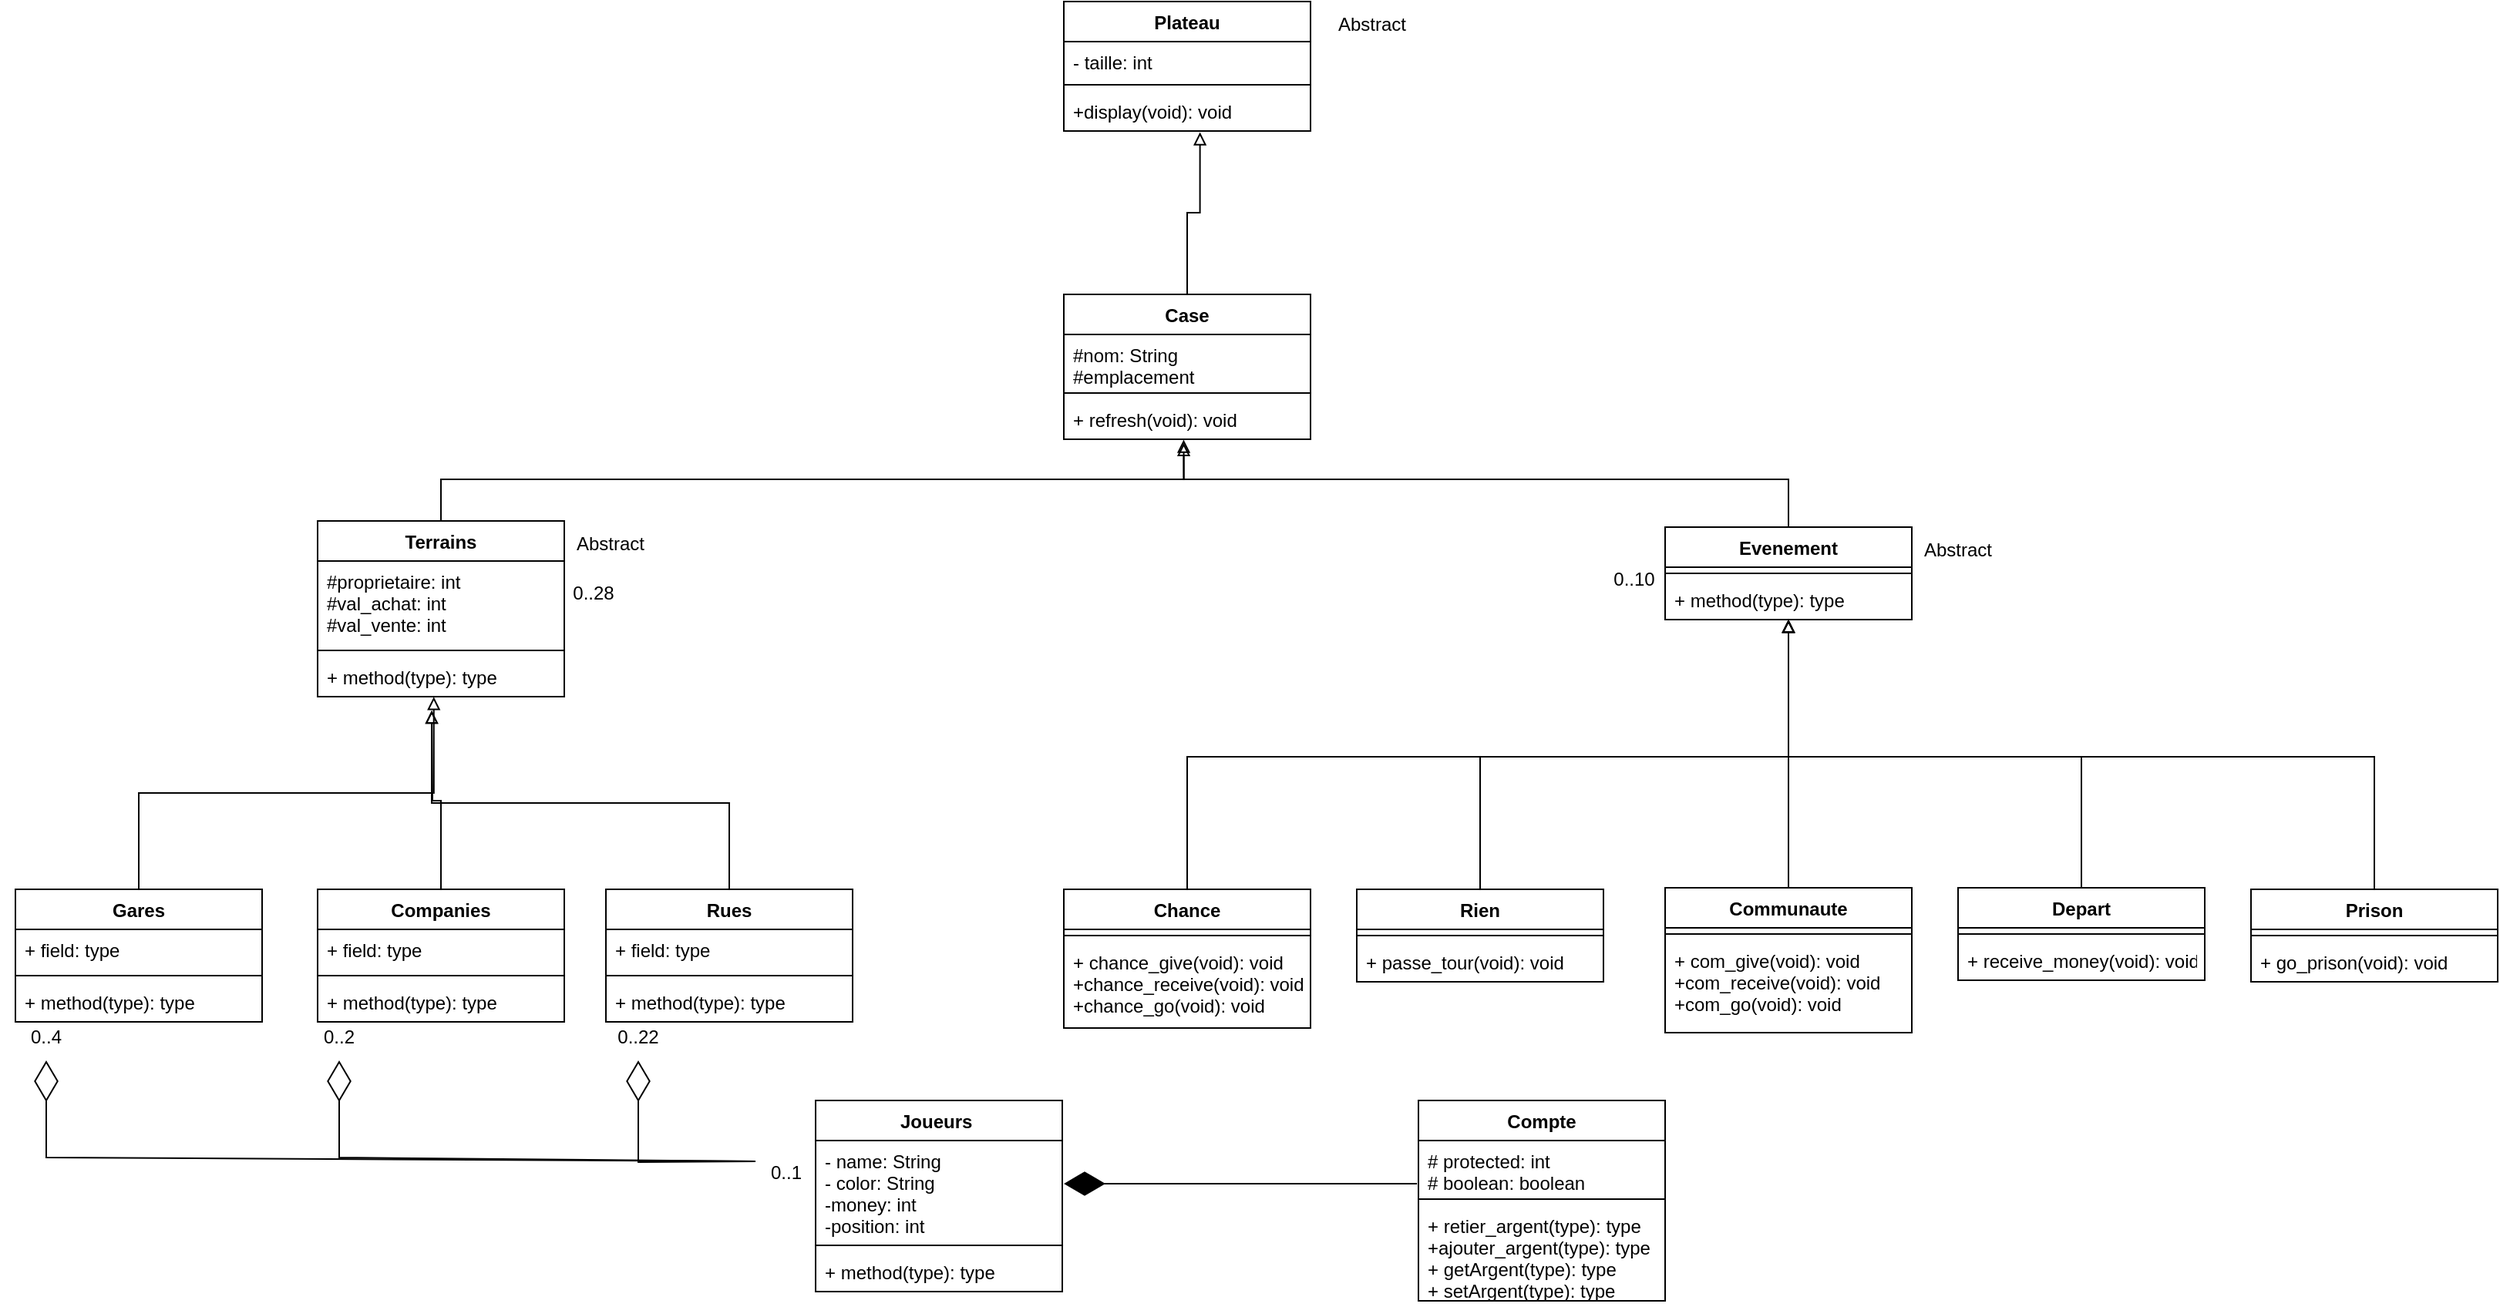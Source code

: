 <mxfile version="20.5.0" type="device"><diagram id="dNddcBC6CaofvjxaprTa" name="Page-1"><mxGraphModel dx="1422" dy="762" grid="1" gridSize="10" guides="1" tooltips="1" connect="1" arrows="1" fold="1" page="1" pageScale="1" pageWidth="827" pageHeight="1169" math="0" shadow="0"><root><mxCell id="0"/><mxCell id="1" parent="0"/><mxCell id="f2iG4RMcOvbiYptKMb8A-5" value="Joueurs &#10;" style="swimlane;fontStyle=1;align=center;verticalAlign=top;childLayout=stackLayout;horizontal=1;startSize=26;horizontalStack=0;resizeParent=1;resizeParentMax=0;resizeLast=0;collapsible=1;marginBottom=0;" parent="1" vertex="1"><mxGeometry x="559" y="713" width="160" height="124" as="geometry"/></mxCell><mxCell id="f2iG4RMcOvbiYptKMb8A-6" value="- name: String&#10;- color: String&#10;-money: int&#10;-position: int" style="text;strokeColor=none;fillColor=none;align=left;verticalAlign=top;spacingLeft=4;spacingRight=4;overflow=hidden;rotatable=0;points=[[0,0.5],[1,0.5]];portConstraint=eastwest;" parent="f2iG4RMcOvbiYptKMb8A-5" vertex="1"><mxGeometry y="26" width="160" height="64" as="geometry"/></mxCell><mxCell id="f2iG4RMcOvbiYptKMb8A-7" value="" style="line;strokeWidth=1;fillColor=none;align=left;verticalAlign=middle;spacingTop=-1;spacingLeft=3;spacingRight=3;rotatable=0;labelPosition=right;points=[];portConstraint=eastwest;strokeColor=inherit;" parent="f2iG4RMcOvbiYptKMb8A-5" vertex="1"><mxGeometry y="90" width="160" height="8" as="geometry"/></mxCell><mxCell id="f2iG4RMcOvbiYptKMb8A-8" value="+ method(type): type" style="text;strokeColor=none;fillColor=none;align=left;verticalAlign=top;spacingLeft=4;spacingRight=4;overflow=hidden;rotatable=0;points=[[0,0.5],[1,0.5]];portConstraint=eastwest;" parent="f2iG4RMcOvbiYptKMb8A-5" vertex="1"><mxGeometry y="98" width="160" height="26" as="geometry"/></mxCell><mxCell id="f2iG4RMcOvbiYptKMb8A-9" value="Plateau" style="swimlane;fontStyle=1;align=center;verticalAlign=top;childLayout=stackLayout;horizontal=1;startSize=26;horizontalStack=0;resizeParent=1;resizeParentMax=0;resizeLast=0;collapsible=1;marginBottom=0;" parent="1" vertex="1"><mxGeometry x="720" width="160" height="84" as="geometry"/></mxCell><mxCell id="f2iG4RMcOvbiYptKMb8A-10" value="- taille: int" style="text;strokeColor=none;fillColor=none;align=left;verticalAlign=top;spacingLeft=4;spacingRight=4;overflow=hidden;rotatable=0;points=[[0,0.5],[1,0.5]];portConstraint=eastwest;" parent="f2iG4RMcOvbiYptKMb8A-9" vertex="1"><mxGeometry y="26" width="160" height="24" as="geometry"/></mxCell><mxCell id="f2iG4RMcOvbiYptKMb8A-11" value="" style="line;strokeWidth=1;fillColor=none;align=left;verticalAlign=middle;spacingTop=-1;spacingLeft=3;spacingRight=3;rotatable=0;labelPosition=right;points=[];portConstraint=eastwest;strokeColor=inherit;" parent="f2iG4RMcOvbiYptKMb8A-9" vertex="1"><mxGeometry y="50" width="160" height="8" as="geometry"/></mxCell><mxCell id="f2iG4RMcOvbiYptKMb8A-12" value="+display(void): void" style="text;strokeColor=none;fillColor=none;align=left;verticalAlign=top;spacingLeft=4;spacingRight=4;overflow=hidden;rotatable=0;points=[[0,0.5],[1,0.5]];portConstraint=eastwest;" parent="f2iG4RMcOvbiYptKMb8A-9" vertex="1"><mxGeometry y="58" width="160" height="26" as="geometry"/></mxCell><mxCell id="f2iG4RMcOvbiYptKMb8A-169" style="edgeStyle=orthogonalEdgeStyle;rounded=0;orthogonalLoop=1;jettySize=auto;html=1;entryX=0.486;entryY=1.093;entryDx=0;entryDy=0;entryPerimeter=0;strokeColor=#000000;endArrow=block;endFill=0;" parent="1" source="f2iG4RMcOvbiYptKMb8A-18" target="f2iG4RMcOvbiYptKMb8A-119" edge="1"><mxGeometry relative="1" as="geometry"><Array as="points"><mxPoint x="316" y="310"/><mxPoint x="798" y="310"/></Array></mxGeometry></mxCell><mxCell id="f2iG4RMcOvbiYptKMb8A-18" value="Terrains" style="swimlane;fontStyle=1;align=center;verticalAlign=top;childLayout=stackLayout;horizontal=1;startSize=26;horizontalStack=0;resizeParent=1;resizeParentMax=0;resizeLast=0;collapsible=1;marginBottom=0;" parent="1" vertex="1"><mxGeometry x="236" y="337" width="160" height="114" as="geometry"/></mxCell><mxCell id="f2iG4RMcOvbiYptKMb8A-19" value="#proprietaire: int&#10;#val_achat: int&#10;#val_vente: int" style="text;strokeColor=none;fillColor=none;align=left;verticalAlign=top;spacingLeft=4;spacingRight=4;overflow=hidden;rotatable=0;points=[[0,0.5],[1,0.5]];portConstraint=eastwest;" parent="f2iG4RMcOvbiYptKMb8A-18" vertex="1"><mxGeometry y="26" width="160" height="54" as="geometry"/></mxCell><mxCell id="f2iG4RMcOvbiYptKMb8A-20" value="" style="line;strokeWidth=1;fillColor=none;align=left;verticalAlign=middle;spacingTop=-1;spacingLeft=3;spacingRight=3;rotatable=0;labelPosition=right;points=[];portConstraint=eastwest;strokeColor=inherit;" parent="f2iG4RMcOvbiYptKMb8A-18" vertex="1"><mxGeometry y="80" width="160" height="8" as="geometry"/></mxCell><mxCell id="f2iG4RMcOvbiYptKMb8A-21" value="+ method(type): type" style="text;strokeColor=none;fillColor=none;align=left;verticalAlign=top;spacingLeft=4;spacingRight=4;overflow=hidden;rotatable=0;points=[[0,0.5],[1,0.5]];portConstraint=eastwest;" parent="f2iG4RMcOvbiYptKMb8A-18" vertex="1"><mxGeometry y="88" width="160" height="26" as="geometry"/></mxCell><mxCell id="f2iG4RMcOvbiYptKMb8A-152" style="edgeStyle=orthogonalEdgeStyle;rounded=0;orthogonalLoop=1;jettySize=auto;html=1;entryX=0.471;entryY=1.006;entryDx=0;entryDy=0;entryPerimeter=0;strokeColor=#000000;endArrow=block;endFill=0;" parent="1" source="f2iG4RMcOvbiYptKMb8A-22" target="f2iG4RMcOvbiYptKMb8A-21" edge="1"><mxGeometry relative="1" as="geometry"/></mxCell><mxCell id="f2iG4RMcOvbiYptKMb8A-22" value="Gares" style="swimlane;fontStyle=1;align=center;verticalAlign=top;childLayout=stackLayout;horizontal=1;startSize=26;horizontalStack=0;resizeParent=1;resizeParentMax=0;resizeLast=0;collapsible=1;marginBottom=0;" parent="1" vertex="1"><mxGeometry x="40" y="576" width="160" height="86" as="geometry"/></mxCell><mxCell id="f2iG4RMcOvbiYptKMb8A-23" value="+ field: type" style="text;strokeColor=none;fillColor=none;align=left;verticalAlign=top;spacingLeft=4;spacingRight=4;overflow=hidden;rotatable=0;points=[[0,0.5],[1,0.5]];portConstraint=eastwest;" parent="f2iG4RMcOvbiYptKMb8A-22" vertex="1"><mxGeometry y="26" width="160" height="26" as="geometry"/></mxCell><mxCell id="f2iG4RMcOvbiYptKMb8A-24" value="" style="line;strokeWidth=1;fillColor=none;align=left;verticalAlign=middle;spacingTop=-1;spacingLeft=3;spacingRight=3;rotatable=0;labelPosition=right;points=[];portConstraint=eastwest;strokeColor=inherit;" parent="f2iG4RMcOvbiYptKMb8A-22" vertex="1"><mxGeometry y="52" width="160" height="8" as="geometry"/></mxCell><mxCell id="f2iG4RMcOvbiYptKMb8A-25" value="+ method(type): type" style="text;strokeColor=none;fillColor=none;align=left;verticalAlign=top;spacingLeft=4;spacingRight=4;overflow=hidden;rotatable=0;points=[[0,0.5],[1,0.5]];portConstraint=eastwest;" parent="f2iG4RMcOvbiYptKMb8A-22" vertex="1"><mxGeometry y="60" width="160" height="26" as="geometry"/></mxCell><mxCell id="f2iG4RMcOvbiYptKMb8A-162" style="edgeStyle=orthogonalEdgeStyle;rounded=0;orthogonalLoop=1;jettySize=auto;html=1;strokeColor=#000000;endArrow=block;endFill=0;" parent="1" source="f2iG4RMcOvbiYptKMb8A-26" edge="1"><mxGeometry relative="1" as="geometry"><mxPoint x="310" y="460" as="targetPoint"/></mxGeometry></mxCell><mxCell id="f2iG4RMcOvbiYptKMb8A-26" value="Companies" style="swimlane;fontStyle=1;align=center;verticalAlign=top;childLayout=stackLayout;horizontal=1;startSize=26;horizontalStack=0;resizeParent=1;resizeParentMax=0;resizeLast=0;collapsible=1;marginBottom=0;" parent="1" vertex="1"><mxGeometry x="236" y="576" width="160" height="86" as="geometry"/></mxCell><mxCell id="f2iG4RMcOvbiYptKMb8A-27" value="+ field: type" style="text;strokeColor=none;fillColor=none;align=left;verticalAlign=top;spacingLeft=4;spacingRight=4;overflow=hidden;rotatable=0;points=[[0,0.5],[1,0.5]];portConstraint=eastwest;" parent="f2iG4RMcOvbiYptKMb8A-26" vertex="1"><mxGeometry y="26" width="160" height="26" as="geometry"/></mxCell><mxCell id="f2iG4RMcOvbiYptKMb8A-28" value="" style="line;strokeWidth=1;fillColor=none;align=left;verticalAlign=middle;spacingTop=-1;spacingLeft=3;spacingRight=3;rotatable=0;labelPosition=right;points=[];portConstraint=eastwest;strokeColor=inherit;" parent="f2iG4RMcOvbiYptKMb8A-26" vertex="1"><mxGeometry y="52" width="160" height="8" as="geometry"/></mxCell><mxCell id="f2iG4RMcOvbiYptKMb8A-29" value="+ method(type): type" style="text;strokeColor=none;fillColor=none;align=left;verticalAlign=top;spacingLeft=4;spacingRight=4;overflow=hidden;rotatable=0;points=[[0,0.5],[1,0.5]];portConstraint=eastwest;" parent="f2iG4RMcOvbiYptKMb8A-26" vertex="1"><mxGeometry y="60" width="160" height="26" as="geometry"/></mxCell><mxCell id="f2iG4RMcOvbiYptKMb8A-161" style="edgeStyle=orthogonalEdgeStyle;rounded=0;orthogonalLoop=1;jettySize=auto;html=1;strokeColor=#000000;endArrow=block;endFill=0;" parent="1" source="f2iG4RMcOvbiYptKMb8A-34" edge="1"><mxGeometry relative="1" as="geometry"><mxPoint x="310" y="460" as="targetPoint"/><Array as="points"><mxPoint x="503" y="520"/><mxPoint x="310" y="520"/></Array></mxGeometry></mxCell><mxCell id="f2iG4RMcOvbiYptKMb8A-34" value="Rues" style="swimlane;fontStyle=1;align=center;verticalAlign=top;childLayout=stackLayout;horizontal=1;startSize=26;horizontalStack=0;resizeParent=1;resizeParentMax=0;resizeLast=0;collapsible=1;marginBottom=0;" parent="1" vertex="1"><mxGeometry x="423" y="576" width="160" height="86" as="geometry"/></mxCell><mxCell id="f2iG4RMcOvbiYptKMb8A-35" value="+ field: type" style="text;strokeColor=none;fillColor=none;align=left;verticalAlign=top;spacingLeft=4;spacingRight=4;overflow=hidden;rotatable=0;points=[[0,0.5],[1,0.5]];portConstraint=eastwest;" parent="f2iG4RMcOvbiYptKMb8A-34" vertex="1"><mxGeometry y="26" width="160" height="26" as="geometry"/></mxCell><mxCell id="f2iG4RMcOvbiYptKMb8A-36" value="" style="line;strokeWidth=1;fillColor=none;align=left;verticalAlign=middle;spacingTop=-1;spacingLeft=3;spacingRight=3;rotatable=0;labelPosition=right;points=[];portConstraint=eastwest;strokeColor=inherit;" parent="f2iG4RMcOvbiYptKMb8A-34" vertex="1"><mxGeometry y="52" width="160" height="8" as="geometry"/></mxCell><mxCell id="f2iG4RMcOvbiYptKMb8A-37" value="+ method(type): type" style="text;strokeColor=none;fillColor=none;align=left;verticalAlign=top;spacingLeft=4;spacingRight=4;overflow=hidden;rotatable=0;points=[[0,0.5],[1,0.5]];portConstraint=eastwest;" parent="f2iG4RMcOvbiYptKMb8A-34" vertex="1"><mxGeometry y="60" width="160" height="26" as="geometry"/></mxCell><mxCell id="f2iG4RMcOvbiYptKMb8A-38" value="Abstract" style="text;html=1;strokeColor=none;fillColor=none;align=center;verticalAlign=middle;whiteSpace=wrap;rounded=0;" parent="1" vertex="1"><mxGeometry x="890" width="60" height="30" as="geometry"/></mxCell><mxCell id="f2iG4RMcOvbiYptKMb8A-75" value="0..1" style="text;html=1;strokeColor=none;fillColor=none;align=center;verticalAlign=middle;whiteSpace=wrap;rounded=0;" parent="1" vertex="1"><mxGeometry x="520" y="745" width="40" height="30" as="geometry"/></mxCell><mxCell id="f2iG4RMcOvbiYptKMb8A-77" value="0..28" style="text;html=1;strokeColor=none;fillColor=none;align=center;verticalAlign=middle;whiteSpace=wrap;rounded=0;" parent="1" vertex="1"><mxGeometry x="390" y="369" width="50" height="30" as="geometry"/></mxCell><mxCell id="f2iG4RMcOvbiYptKMb8A-79" value="0..4" style="text;html=1;strokeColor=none;fillColor=none;align=center;verticalAlign=middle;whiteSpace=wrap;rounded=0;" parent="1" vertex="1"><mxGeometry x="30" y="657" width="60" height="30" as="geometry"/></mxCell><mxCell id="f2iG4RMcOvbiYptKMb8A-80" value="0..2" style="text;html=1;strokeColor=none;fillColor=none;align=center;verticalAlign=middle;whiteSpace=wrap;rounded=0;" parent="1" vertex="1"><mxGeometry x="220" y="657" width="60" height="30" as="geometry"/></mxCell><mxCell id="f2iG4RMcOvbiYptKMb8A-81" value="0..22" style="text;html=1;strokeColor=none;fillColor=none;align=center;verticalAlign=middle;whiteSpace=wrap;rounded=0;" parent="1" vertex="1"><mxGeometry x="414" y="657" width="60" height="30" as="geometry"/></mxCell><mxCell id="f2iG4RMcOvbiYptKMb8A-142" style="edgeStyle=orthogonalEdgeStyle;rounded=0;orthogonalLoop=1;jettySize=auto;html=1;entryX=0.5;entryY=1;entryDx=0;entryDy=0;strokeColor=#000000;endArrow=block;endFill=0;" parent="1" source="f2iG4RMcOvbiYptKMb8A-95" target="f2iG4RMcOvbiYptKMb8A-121" edge="1"><mxGeometry relative="1" as="geometry"><Array as="points"><mxPoint x="800" y="490"/><mxPoint x="1190" y="490"/></Array></mxGeometry></mxCell><mxCell id="f2iG4RMcOvbiYptKMb8A-95" value="Chance" style="swimlane;fontStyle=1;align=center;verticalAlign=top;childLayout=stackLayout;horizontal=1;startSize=26;horizontalStack=0;resizeParent=1;resizeParentMax=0;resizeLast=0;collapsible=1;marginBottom=0;" parent="1" vertex="1"><mxGeometry x="720" y="576" width="160" height="90" as="geometry"/></mxCell><mxCell id="f2iG4RMcOvbiYptKMb8A-97" value="" style="line;strokeWidth=1;fillColor=none;align=left;verticalAlign=middle;spacingTop=-1;spacingLeft=3;spacingRight=3;rotatable=0;labelPosition=right;points=[];portConstraint=eastwest;strokeColor=inherit;" parent="f2iG4RMcOvbiYptKMb8A-95" vertex="1"><mxGeometry y="26" width="160" height="8" as="geometry"/></mxCell><mxCell id="f2iG4RMcOvbiYptKMb8A-98" value="+ chance_give(void): void&#10;+chance_receive(void): void&#10;+chance_go(void): void" style="text;strokeColor=none;fillColor=none;align=left;verticalAlign=top;spacingLeft=4;spacingRight=4;overflow=hidden;rotatable=0;points=[[0,0.5],[1,0.5]];portConstraint=eastwest;" parent="f2iG4RMcOvbiYptKMb8A-95" vertex="1"><mxGeometry y="34" width="160" height="56" as="geometry"/></mxCell><mxCell id="f2iG4RMcOvbiYptKMb8A-144" style="edgeStyle=orthogonalEdgeStyle;rounded=0;orthogonalLoop=1;jettySize=auto;html=1;entryX=0.5;entryY=1;entryDx=0;entryDy=0;strokeColor=#000000;endArrow=block;endFill=0;" parent="1" source="f2iG4RMcOvbiYptKMb8A-99" target="f2iG4RMcOvbiYptKMb8A-121" edge="1"><mxGeometry relative="1" as="geometry"><Array as="points"><mxPoint x="990" y="490"/><mxPoint x="1190" y="490"/></Array></mxGeometry></mxCell><mxCell id="f2iG4RMcOvbiYptKMb8A-99" value="Rien" style="swimlane;fontStyle=1;align=center;verticalAlign=top;childLayout=stackLayout;horizontal=1;startSize=26;horizontalStack=0;resizeParent=1;resizeParentMax=0;resizeLast=0;collapsible=1;marginBottom=0;" parent="1" vertex="1"><mxGeometry x="910" y="576" width="160" height="60" as="geometry"/></mxCell><mxCell id="f2iG4RMcOvbiYptKMb8A-101" value="" style="line;strokeWidth=1;fillColor=none;align=left;verticalAlign=middle;spacingTop=-1;spacingLeft=3;spacingRight=3;rotatable=0;labelPosition=right;points=[];portConstraint=eastwest;strokeColor=inherit;" parent="f2iG4RMcOvbiYptKMb8A-99" vertex="1"><mxGeometry y="26" width="160" height="8" as="geometry"/></mxCell><mxCell id="f2iG4RMcOvbiYptKMb8A-102" value="+ passe_tour(void): void" style="text;strokeColor=none;fillColor=none;align=left;verticalAlign=top;spacingLeft=4;spacingRight=4;overflow=hidden;rotatable=0;points=[[0,0.5],[1,0.5]];portConstraint=eastwest;" parent="f2iG4RMcOvbiYptKMb8A-99" vertex="1"><mxGeometry y="34" width="160" height="26" as="geometry"/></mxCell><mxCell id="f2iG4RMcOvbiYptKMb8A-145" style="edgeStyle=orthogonalEdgeStyle;rounded=0;orthogonalLoop=1;jettySize=auto;html=1;entryX=0.5;entryY=1;entryDx=0;entryDy=0;strokeColor=#000000;endArrow=block;endFill=0;" parent="1" source="f2iG4RMcOvbiYptKMb8A-103" target="f2iG4RMcOvbiYptKMb8A-121" edge="1"><mxGeometry relative="1" as="geometry"/></mxCell><mxCell id="f2iG4RMcOvbiYptKMb8A-103" value="Communaute" style="swimlane;fontStyle=1;align=center;verticalAlign=top;childLayout=stackLayout;horizontal=1;startSize=26;horizontalStack=0;resizeParent=1;resizeParentMax=0;resizeLast=0;collapsible=1;marginBottom=0;" parent="1" vertex="1"><mxGeometry x="1110" y="575" width="160" height="94" as="geometry"/></mxCell><mxCell id="f2iG4RMcOvbiYptKMb8A-105" value="" style="line;strokeWidth=1;fillColor=none;align=left;verticalAlign=middle;spacingTop=-1;spacingLeft=3;spacingRight=3;rotatable=0;labelPosition=right;points=[];portConstraint=eastwest;strokeColor=inherit;" parent="f2iG4RMcOvbiYptKMb8A-103" vertex="1"><mxGeometry y="26" width="160" height="8" as="geometry"/></mxCell><mxCell id="f2iG4RMcOvbiYptKMb8A-106" value="+ com_give(void): void&#10;+com_receive(void): void&#10;+com_go(void): void" style="text;strokeColor=none;fillColor=none;align=left;verticalAlign=top;spacingLeft=4;spacingRight=4;overflow=hidden;rotatable=0;points=[[0,0.5],[1,0.5]];portConstraint=eastwest;" parent="f2iG4RMcOvbiYptKMb8A-103" vertex="1"><mxGeometry y="34" width="160" height="60" as="geometry"/></mxCell><mxCell id="f2iG4RMcOvbiYptKMb8A-146" style="edgeStyle=orthogonalEdgeStyle;rounded=0;orthogonalLoop=1;jettySize=auto;html=1;entryX=0.5;entryY=1;entryDx=0;entryDy=0;strokeColor=#000000;endArrow=block;endFill=0;" parent="1" source="f2iG4RMcOvbiYptKMb8A-108" target="f2iG4RMcOvbiYptKMb8A-121" edge="1"><mxGeometry relative="1" as="geometry"><Array as="points"><mxPoint x="1380" y="490"/><mxPoint x="1190" y="490"/></Array></mxGeometry></mxCell><mxCell id="f2iG4RMcOvbiYptKMb8A-108" value="Depart" style="swimlane;fontStyle=1;align=center;verticalAlign=top;childLayout=stackLayout;horizontal=1;startSize=26;horizontalStack=0;resizeParent=1;resizeParentMax=0;resizeLast=0;collapsible=1;marginBottom=0;" parent="1" vertex="1"><mxGeometry x="1300" y="575" width="160" height="60" as="geometry"/></mxCell><mxCell id="f2iG4RMcOvbiYptKMb8A-110" value="" style="line;strokeWidth=1;fillColor=none;align=left;verticalAlign=middle;spacingTop=-1;spacingLeft=3;spacingRight=3;rotatable=0;labelPosition=right;points=[];portConstraint=eastwest;strokeColor=inherit;" parent="f2iG4RMcOvbiYptKMb8A-108" vertex="1"><mxGeometry y="26" width="160" height="8" as="geometry"/></mxCell><mxCell id="f2iG4RMcOvbiYptKMb8A-111" value="+ receive_money(void): void" style="text;strokeColor=none;fillColor=none;align=left;verticalAlign=top;spacingLeft=4;spacingRight=4;overflow=hidden;rotatable=0;points=[[0,0.5],[1,0.5]];portConstraint=eastwest;" parent="f2iG4RMcOvbiYptKMb8A-108" vertex="1"><mxGeometry y="34" width="160" height="26" as="geometry"/></mxCell><mxCell id="f2iG4RMcOvbiYptKMb8A-143" style="edgeStyle=orthogonalEdgeStyle;rounded=0;orthogonalLoop=1;jettySize=auto;html=1;entryX=0.5;entryY=1;entryDx=0;entryDy=0;strokeColor=#000000;endArrow=block;endFill=0;" parent="1" source="f2iG4RMcOvbiYptKMb8A-112" target="f2iG4RMcOvbiYptKMb8A-121" edge="1"><mxGeometry relative="1" as="geometry"><Array as="points"><mxPoint x="1570" y="490"/><mxPoint x="1190" y="490"/></Array></mxGeometry></mxCell><mxCell id="f2iG4RMcOvbiYptKMb8A-112" value="Prison" style="swimlane;fontStyle=1;align=center;verticalAlign=top;childLayout=stackLayout;horizontal=1;startSize=26;horizontalStack=0;resizeParent=1;resizeParentMax=0;resizeLast=0;collapsible=1;marginBottom=0;" parent="1" vertex="1"><mxGeometry x="1490" y="576" width="160" height="60" as="geometry"/></mxCell><mxCell id="f2iG4RMcOvbiYptKMb8A-114" value="" style="line;strokeWidth=1;fillColor=none;align=left;verticalAlign=middle;spacingTop=-1;spacingLeft=3;spacingRight=3;rotatable=0;labelPosition=right;points=[];portConstraint=eastwest;strokeColor=inherit;" parent="f2iG4RMcOvbiYptKMb8A-112" vertex="1"><mxGeometry y="26" width="160" height="8" as="geometry"/></mxCell><mxCell id="f2iG4RMcOvbiYptKMb8A-115" value="+ go_prison(void): void" style="text;strokeColor=none;fillColor=none;align=left;verticalAlign=top;spacingLeft=4;spacingRight=4;overflow=hidden;rotatable=0;points=[[0,0.5],[1,0.5]];portConstraint=eastwest;" parent="f2iG4RMcOvbiYptKMb8A-112" vertex="1"><mxGeometry y="34" width="160" height="26" as="geometry"/></mxCell><mxCell id="f2iG4RMcOvbiYptKMb8A-168" style="edgeStyle=orthogonalEdgeStyle;rounded=0;orthogonalLoop=1;jettySize=auto;html=1;entryX=0.552;entryY=1.03;entryDx=0;entryDy=0;entryPerimeter=0;strokeColor=#000000;endArrow=block;endFill=0;" parent="1" source="f2iG4RMcOvbiYptKMb8A-116" target="f2iG4RMcOvbiYptKMb8A-12" edge="1"><mxGeometry relative="1" as="geometry"/></mxCell><mxCell id="f2iG4RMcOvbiYptKMb8A-116" value="Case" style="swimlane;fontStyle=1;align=center;verticalAlign=top;childLayout=stackLayout;horizontal=1;startSize=26;horizontalStack=0;resizeParent=1;resizeParentMax=0;resizeLast=0;collapsible=1;marginBottom=0;" parent="1" vertex="1"><mxGeometry x="720" y="190" width="160" height="94" as="geometry"/></mxCell><mxCell id="f2iG4RMcOvbiYptKMb8A-117" value="#nom: String&#10;#emplacement " style="text;strokeColor=none;fillColor=none;align=left;verticalAlign=top;spacingLeft=4;spacingRight=4;overflow=hidden;rotatable=0;points=[[0,0.5],[1,0.5]];portConstraint=eastwest;" parent="f2iG4RMcOvbiYptKMb8A-116" vertex="1"><mxGeometry y="26" width="160" height="34" as="geometry"/></mxCell><mxCell id="f2iG4RMcOvbiYptKMb8A-118" value="" style="line;strokeWidth=1;fillColor=none;align=left;verticalAlign=middle;spacingTop=-1;spacingLeft=3;spacingRight=3;rotatable=0;labelPosition=right;points=[];portConstraint=eastwest;strokeColor=inherit;" parent="f2iG4RMcOvbiYptKMb8A-116" vertex="1"><mxGeometry y="60" width="160" height="8" as="geometry"/></mxCell><mxCell id="f2iG4RMcOvbiYptKMb8A-119" value="+ refresh(void): void" style="text;strokeColor=none;fillColor=none;align=left;verticalAlign=top;spacingLeft=4;spacingRight=4;overflow=hidden;rotatable=0;points=[[0,0.5],[1,0.5]];portConstraint=eastwest;" parent="f2iG4RMcOvbiYptKMb8A-116" vertex="1"><mxGeometry y="68" width="160" height="26" as="geometry"/></mxCell><mxCell id="f2iG4RMcOvbiYptKMb8A-170" style="edgeStyle=orthogonalEdgeStyle;rounded=0;orthogonalLoop=1;jettySize=auto;html=1;entryX=0.486;entryY=1.012;entryDx=0;entryDy=0;entryPerimeter=0;strokeColor=#000000;endArrow=block;endFill=0;" parent="1" source="f2iG4RMcOvbiYptKMb8A-121" target="f2iG4RMcOvbiYptKMb8A-119" edge="1"><mxGeometry relative="1" as="geometry"><Array as="points"><mxPoint x="1190" y="310"/><mxPoint x="798" y="310"/></Array></mxGeometry></mxCell><mxCell id="f2iG4RMcOvbiYptKMb8A-121" value="Evenement" style="swimlane;fontStyle=1;align=center;verticalAlign=top;childLayout=stackLayout;horizontal=1;startSize=26;horizontalStack=0;resizeParent=1;resizeParentMax=0;resizeLast=0;collapsible=1;marginBottom=0;" parent="1" vertex="1"><mxGeometry x="1110" y="341" width="160" height="60" as="geometry"/></mxCell><mxCell id="f2iG4RMcOvbiYptKMb8A-123" value="" style="line;strokeWidth=1;fillColor=none;align=left;verticalAlign=middle;spacingTop=-1;spacingLeft=3;spacingRight=3;rotatable=0;labelPosition=right;points=[];portConstraint=eastwest;strokeColor=inherit;" parent="f2iG4RMcOvbiYptKMb8A-121" vertex="1"><mxGeometry y="26" width="160" height="8" as="geometry"/></mxCell><mxCell id="f2iG4RMcOvbiYptKMb8A-124" value="+ method(type): type" style="text;strokeColor=none;fillColor=none;align=left;verticalAlign=top;spacingLeft=4;spacingRight=4;overflow=hidden;rotatable=0;points=[[0,0.5],[1,0.5]];portConstraint=eastwest;" parent="f2iG4RMcOvbiYptKMb8A-121" vertex="1"><mxGeometry y="34" width="160" height="26" as="geometry"/></mxCell><mxCell id="f2iG4RMcOvbiYptKMb8A-136" value="" style="endArrow=diamondThin;endFill=0;endSize=24;html=1;rounded=0;strokeColor=#000000;entryX=0.5;entryY=1;entryDx=0;entryDy=0;exitX=0;exitY=0.25;exitDx=0;exitDy=0;" parent="1" source="f2iG4RMcOvbiYptKMb8A-75" target="f2iG4RMcOvbiYptKMb8A-79" edge="1"><mxGeometry width="160" relative="1" as="geometry"><mxPoint x="520" y="750" as="sourcePoint"/><mxPoint x="710" y="700" as="targetPoint"/><Array as="points"><mxPoint x="60" y="750"/></Array></mxGeometry></mxCell><mxCell id="f2iG4RMcOvbiYptKMb8A-137" value="" style="endArrow=diamondThin;endFill=0;endSize=24;html=1;rounded=0;strokeColor=#000000;entryX=0.5;entryY=1;entryDx=0;entryDy=0;exitX=0;exitY=0.25;exitDx=0;exitDy=0;" parent="1" source="f2iG4RMcOvbiYptKMb8A-75" target="f2iG4RMcOvbiYptKMb8A-80" edge="1"><mxGeometry width="160" relative="1" as="geometry"><mxPoint x="550" y="700" as="sourcePoint"/><mxPoint x="710" y="700" as="targetPoint"/><Array as="points"><mxPoint x="250" y="750"/></Array></mxGeometry></mxCell><mxCell id="f2iG4RMcOvbiYptKMb8A-138" value="" style="endArrow=diamondThin;endFill=0;endSize=24;html=1;rounded=0;strokeColor=#000000;entryX=0.5;entryY=1;entryDx=0;entryDy=0;exitX=0;exitY=0.25;exitDx=0;exitDy=0;" parent="1" source="f2iG4RMcOvbiYptKMb8A-75" target="f2iG4RMcOvbiYptKMb8A-81" edge="1"><mxGeometry width="160" relative="1" as="geometry"><mxPoint x="550" y="700" as="sourcePoint"/><mxPoint x="710" y="700" as="targetPoint"/><Array as="points"><mxPoint x="444" y="753"/></Array></mxGeometry></mxCell><mxCell id="f2iG4RMcOvbiYptKMb8A-158" value="0..10" style="text;html=1;strokeColor=none;fillColor=none;align=center;verticalAlign=middle;whiteSpace=wrap;rounded=0;" parent="1" vertex="1"><mxGeometry x="1060" y="360" width="60" height="30" as="geometry"/></mxCell><mxCell id="f2iG4RMcOvbiYptKMb8A-171" value="Abstract" style="text;html=1;strokeColor=none;fillColor=none;align=center;verticalAlign=middle;whiteSpace=wrap;rounded=0;" parent="1" vertex="1"><mxGeometry x="396" y="337" width="60" height="30" as="geometry"/></mxCell><mxCell id="f2iG4RMcOvbiYptKMb8A-172" value="Abstract" style="text;html=1;strokeColor=none;fillColor=none;align=center;verticalAlign=middle;whiteSpace=wrap;rounded=0;" parent="1" vertex="1"><mxGeometry x="1270" y="341" width="60" height="30" as="geometry"/></mxCell><mxCell id="TLjl4-S9JYxk3SNe6DgO-1" value="Compte" style="swimlane;fontStyle=1;align=center;verticalAlign=top;childLayout=stackLayout;horizontal=1;startSize=26;horizontalStack=0;resizeParent=1;resizeParentMax=0;resizeLast=0;collapsible=1;marginBottom=0;" vertex="1" parent="1"><mxGeometry x="950" y="713" width="160" height="130" as="geometry"/></mxCell><mxCell id="TLjl4-S9JYxk3SNe6DgO-2" value="# protected: int&#10;# boolean: boolean " style="text;strokeColor=none;fillColor=none;align=left;verticalAlign=top;spacingLeft=4;spacingRight=4;overflow=hidden;rotatable=0;points=[[0,0.5],[1,0.5]];portConstraint=eastwest;" vertex="1" parent="TLjl4-S9JYxk3SNe6DgO-1"><mxGeometry y="26" width="160" height="34" as="geometry"/></mxCell><mxCell id="TLjl4-S9JYxk3SNe6DgO-3" value="" style="line;strokeWidth=1;fillColor=none;align=left;verticalAlign=middle;spacingTop=-1;spacingLeft=3;spacingRight=3;rotatable=0;labelPosition=right;points=[];portConstraint=eastwest;strokeColor=inherit;" vertex="1" parent="TLjl4-S9JYxk3SNe6DgO-1"><mxGeometry y="60" width="160" height="8" as="geometry"/></mxCell><mxCell id="TLjl4-S9JYxk3SNe6DgO-4" value="+ retier_argent(type): type&#10;+ajouter_argent(type): type&#10;+ getArgent(type): type&#10;+ setArgent(type): type" style="text;strokeColor=none;fillColor=none;align=left;verticalAlign=top;spacingLeft=4;spacingRight=4;overflow=hidden;rotatable=0;points=[[0,0.5],[1,0.5]];portConstraint=eastwest;" vertex="1" parent="TLjl4-S9JYxk3SNe6DgO-1"><mxGeometry y="68" width="160" height="62" as="geometry"/></mxCell><mxCell id="TLjl4-S9JYxk3SNe6DgO-6" value="" style="endArrow=diamondThin;endFill=1;endSize=24;html=1;rounded=0;exitX=-0.006;exitY=0.824;exitDx=0;exitDy=0;exitPerimeter=0;" edge="1" parent="1" source="TLjl4-S9JYxk3SNe6DgO-2"><mxGeometry width="160" relative="1" as="geometry"><mxPoint x="640" y="490" as="sourcePoint"/><mxPoint x="720" y="767" as="targetPoint"/></mxGeometry></mxCell></root></mxGraphModel></diagram></mxfile>